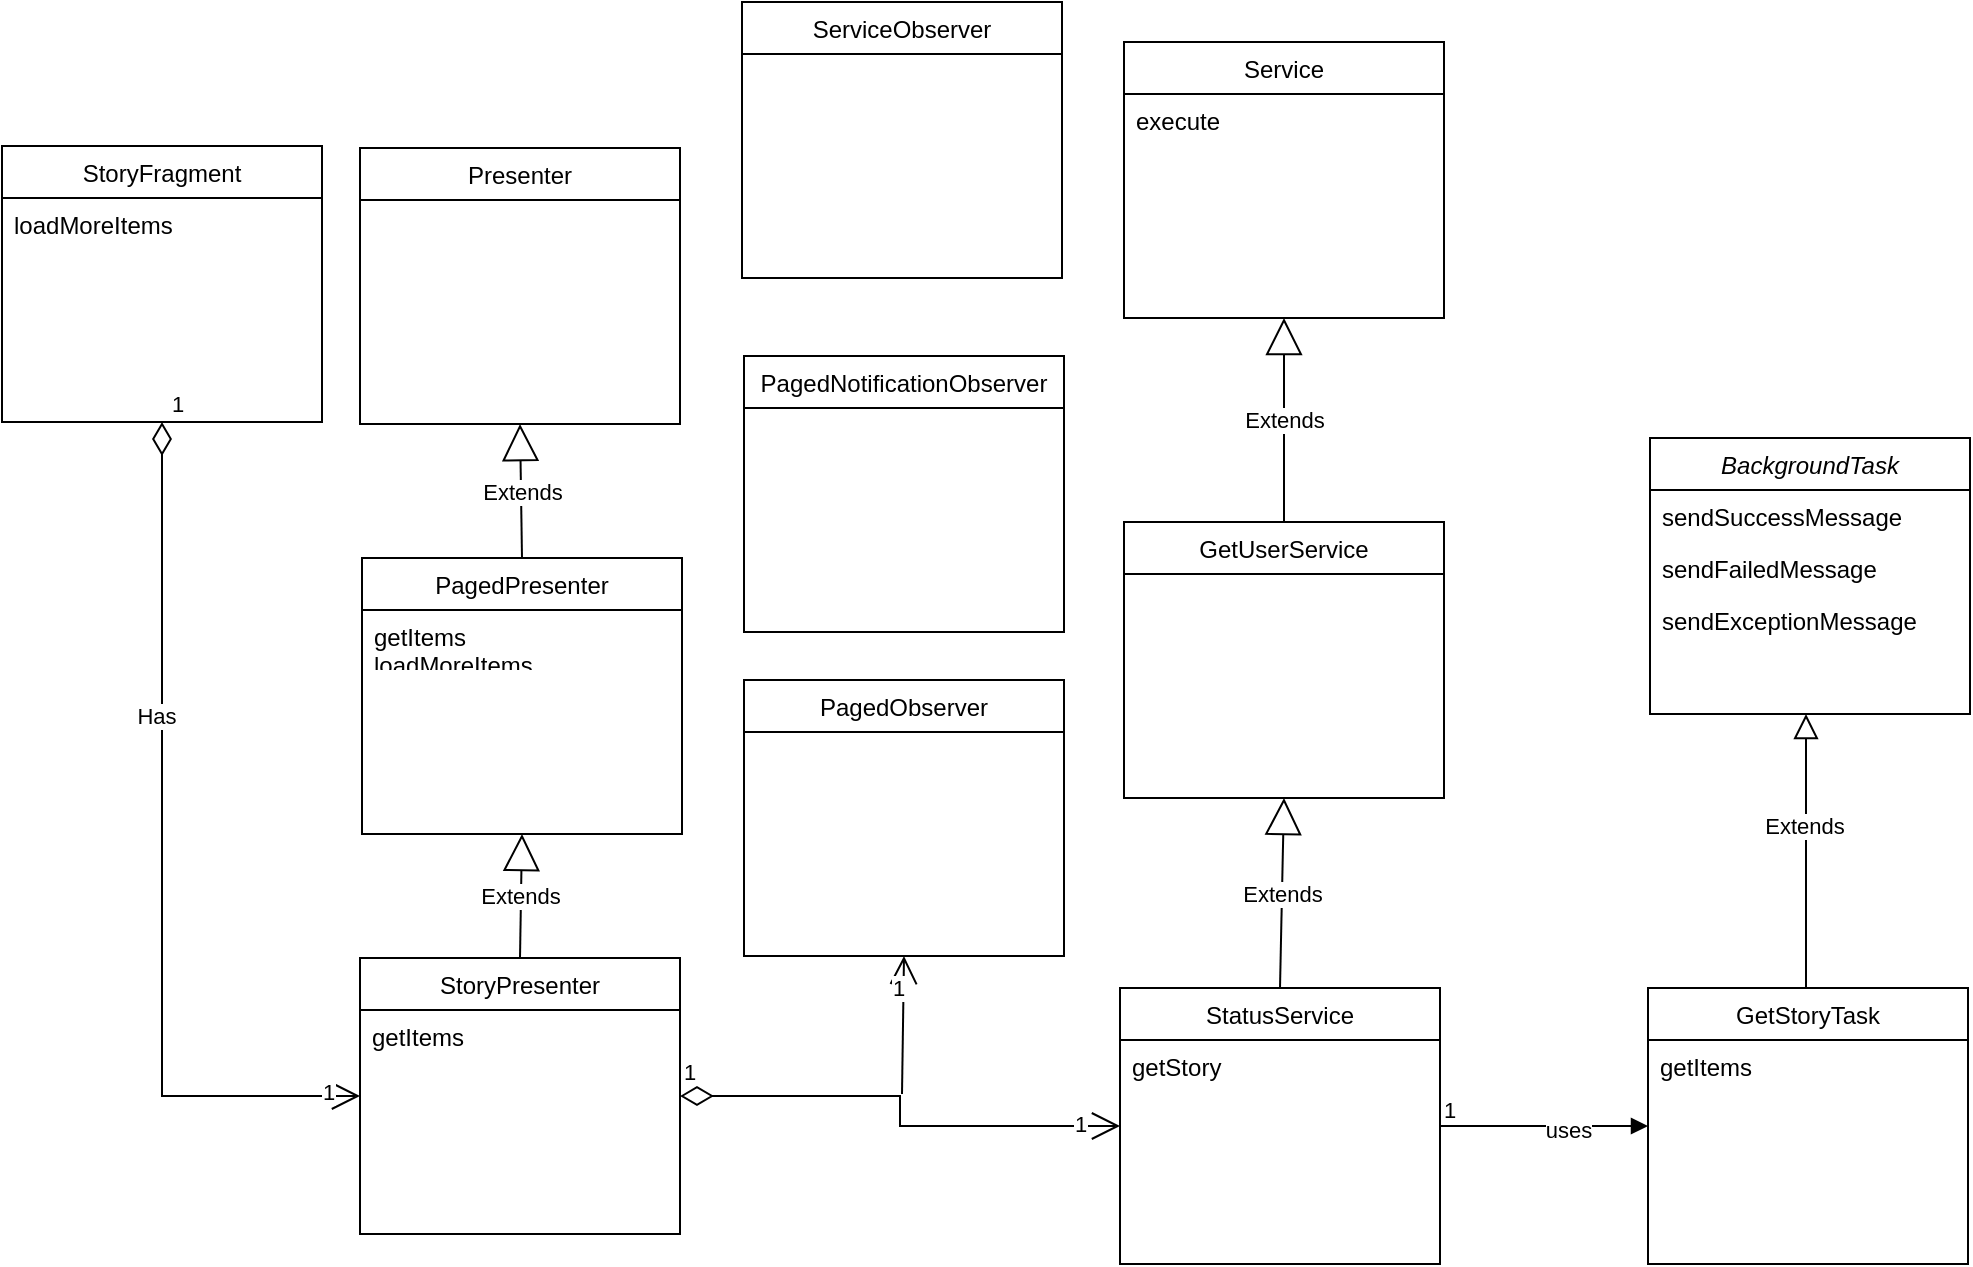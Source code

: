 <mxfile version="16.6.1" type="github" pages="2">
  <diagram id="C5RBs43oDa-KdzZeNtuy" name="Page-1">
    <mxGraphModel dx="1504" dy="644" grid="1" gridSize="1" guides="1" tooltips="1" connect="1" arrows="1" fold="1" page="1" pageScale="1" pageWidth="1169" pageHeight="827" math="0" shadow="0">
      <root>
        <mxCell id="WIyWlLk6GJQsqaUBKTNV-0" />
        <mxCell id="WIyWlLk6GJQsqaUBKTNV-1" parent="WIyWlLk6GJQsqaUBKTNV-0" />
        <mxCell id="zkfFHV4jXpPFQw0GAbJ--0" value="BackgroundTask" style="swimlane;fontStyle=2;align=center;verticalAlign=top;childLayout=stackLayout;horizontal=1;startSize=26;horizontalStack=0;resizeParent=1;resizeLast=0;collapsible=1;marginBottom=0;rounded=0;shadow=0;strokeWidth=1;" parent="WIyWlLk6GJQsqaUBKTNV-1" vertex="1">
          <mxGeometry x="841" y="291" width="160" height="138" as="geometry">
            <mxRectangle x="230" y="140" width="160" height="26" as="alternateBounds" />
          </mxGeometry>
        </mxCell>
        <mxCell id="zkfFHV4jXpPFQw0GAbJ--1" value="sendSuccessMessage" style="text;align=left;verticalAlign=top;spacingLeft=4;spacingRight=4;overflow=hidden;rotatable=0;points=[[0,0.5],[1,0.5]];portConstraint=eastwest;" parent="zkfFHV4jXpPFQw0GAbJ--0" vertex="1">
          <mxGeometry y="26" width="160" height="26" as="geometry" />
        </mxCell>
        <mxCell id="zkfFHV4jXpPFQw0GAbJ--2" value="sendFailedMessage" style="text;align=left;verticalAlign=top;spacingLeft=4;spacingRight=4;overflow=hidden;rotatable=0;points=[[0,0.5],[1,0.5]];portConstraint=eastwest;rounded=0;shadow=0;html=0;" parent="zkfFHV4jXpPFQw0GAbJ--0" vertex="1">
          <mxGeometry y="52" width="160" height="26" as="geometry" />
        </mxCell>
        <mxCell id="zkfFHV4jXpPFQw0GAbJ--3" value="sendExceptionMessage" style="text;align=left;verticalAlign=top;spacingLeft=4;spacingRight=4;overflow=hidden;rotatable=0;points=[[0,0.5],[1,0.5]];portConstraint=eastwest;rounded=0;shadow=0;html=0;" parent="zkfFHV4jXpPFQw0GAbJ--0" vertex="1">
          <mxGeometry y="78" width="160" height="26" as="geometry" />
        </mxCell>
        <mxCell id="zkfFHV4jXpPFQw0GAbJ--6" value="GetStoryTask" style="swimlane;fontStyle=0;align=center;verticalAlign=top;childLayout=stackLayout;horizontal=1;startSize=26;horizontalStack=0;resizeParent=1;resizeLast=0;collapsible=1;marginBottom=0;rounded=0;shadow=0;strokeWidth=1;" parent="WIyWlLk6GJQsqaUBKTNV-1" vertex="1">
          <mxGeometry x="840" y="566" width="160" height="138" as="geometry">
            <mxRectangle x="130" y="380" width="160" height="26" as="alternateBounds" />
          </mxGeometry>
        </mxCell>
        <mxCell id="zkfFHV4jXpPFQw0GAbJ--11" value="getItems" style="text;align=left;verticalAlign=top;spacingLeft=4;spacingRight=4;overflow=hidden;rotatable=0;points=[[0,0.5],[1,0.5]];portConstraint=eastwest;" parent="zkfFHV4jXpPFQw0GAbJ--6" vertex="1">
          <mxGeometry y="26" width="160" height="26" as="geometry" />
        </mxCell>
        <mxCell id="zkfFHV4jXpPFQw0GAbJ--12" value="" style="endArrow=block;endSize=10;endFill=0;shadow=0;strokeWidth=1;rounded=0;edgeStyle=elbowEdgeStyle;elbow=vertical;" parent="WIyWlLk6GJQsqaUBKTNV-1" source="zkfFHV4jXpPFQw0GAbJ--6" target="zkfFHV4jXpPFQw0GAbJ--0" edge="1">
          <mxGeometry width="160" relative="1" as="geometry">
            <mxPoint x="565" y="281" as="sourcePoint" />
            <mxPoint x="565" y="281" as="targetPoint" />
            <Array as="points">
              <mxPoint x="919" y="498" />
            </Array>
          </mxGeometry>
        </mxCell>
        <mxCell id="tfRXhiDNZ9FjU8j-rUli-0" value="Extends" style="edgeLabel;html=1;align=center;verticalAlign=middle;resizable=0;points=[];" vertex="1" connectable="0" parent="zkfFHV4jXpPFQw0GAbJ--12">
          <mxGeometry x="0.187" y="1" relative="1" as="geometry">
            <mxPoint as="offset" />
          </mxGeometry>
        </mxCell>
        <mxCell id="kmsofIEx4EjmDfD09ovL-6" value="Service&#xa;" style="swimlane;fontStyle=0;align=center;verticalAlign=top;childLayout=stackLayout;horizontal=1;startSize=26;horizontalStack=0;resizeParent=1;resizeLast=0;collapsible=1;marginBottom=0;rounded=0;shadow=0;strokeWidth=1;" vertex="1" parent="WIyWlLk6GJQsqaUBKTNV-1">
          <mxGeometry x="578" y="93" width="160" height="138" as="geometry">
            <mxRectangle x="130" y="380" width="160" height="26" as="alternateBounds" />
          </mxGeometry>
        </mxCell>
        <mxCell id="kmsofIEx4EjmDfD09ovL-7" value="execute" style="text;align=left;verticalAlign=top;spacingLeft=4;spacingRight=4;overflow=hidden;rotatable=0;points=[[0,0.5],[1,0.5]];portConstraint=eastwest;" vertex="1" parent="kmsofIEx4EjmDfD09ovL-6">
          <mxGeometry y="26" width="160" height="26" as="geometry" />
        </mxCell>
        <mxCell id="kmsofIEx4EjmDfD09ovL-8" value="GetUserService" style="swimlane;fontStyle=0;align=center;verticalAlign=top;childLayout=stackLayout;horizontal=1;startSize=26;horizontalStack=0;resizeParent=1;resizeLast=0;collapsible=1;marginBottom=0;rounded=0;shadow=0;strokeWidth=1;" vertex="1" parent="WIyWlLk6GJQsqaUBKTNV-1">
          <mxGeometry x="578" y="333" width="160" height="138" as="geometry">
            <mxRectangle x="130" y="380" width="160" height="26" as="alternateBounds" />
          </mxGeometry>
        </mxCell>
        <mxCell id="kmsofIEx4EjmDfD09ovL-10" value="StatusService&#xa;" style="swimlane;fontStyle=0;align=center;verticalAlign=top;childLayout=stackLayout;horizontal=1;startSize=26;horizontalStack=0;resizeParent=1;resizeLast=0;collapsible=1;marginBottom=0;rounded=0;shadow=0;strokeWidth=1;" vertex="1" parent="WIyWlLk6GJQsqaUBKTNV-1">
          <mxGeometry x="576" y="566" width="160" height="138" as="geometry">
            <mxRectangle x="130" y="380" width="160" height="26" as="alternateBounds" />
          </mxGeometry>
        </mxCell>
        <mxCell id="kmsofIEx4EjmDfD09ovL-11" value="getStory" style="text;align=left;verticalAlign=top;spacingLeft=4;spacingRight=4;overflow=hidden;rotatable=0;points=[[0,0.5],[1,0.5]];portConstraint=eastwest;" vertex="1" parent="kmsofIEx4EjmDfD09ovL-10">
          <mxGeometry y="26" width="160" height="26" as="geometry" />
        </mxCell>
        <mxCell id="kmsofIEx4EjmDfD09ovL-12" value="StoryFragment" style="swimlane;fontStyle=0;align=center;verticalAlign=top;childLayout=stackLayout;horizontal=1;startSize=26;horizontalStack=0;resizeParent=1;resizeLast=0;collapsible=1;marginBottom=0;rounded=0;shadow=0;strokeWidth=1;" vertex="1" parent="WIyWlLk6GJQsqaUBKTNV-1">
          <mxGeometry x="17" y="145" width="160" height="138" as="geometry">
            <mxRectangle x="130" y="380" width="160" height="26" as="alternateBounds" />
          </mxGeometry>
        </mxCell>
        <mxCell id="kmsofIEx4EjmDfD09ovL-13" value="loadMoreItems" style="text;align=left;verticalAlign=top;spacingLeft=4;spacingRight=4;overflow=hidden;rotatable=0;points=[[0,0.5],[1,0.5]];portConstraint=eastwest;" vertex="1" parent="kmsofIEx4EjmDfD09ovL-12">
          <mxGeometry y="26" width="160" height="26" as="geometry" />
        </mxCell>
        <mxCell id="kmsofIEx4EjmDfD09ovL-14" value="StoryPresenter" style="swimlane;fontStyle=0;align=center;verticalAlign=top;childLayout=stackLayout;horizontal=1;startSize=26;horizontalStack=0;resizeParent=1;resizeLast=0;collapsible=1;marginBottom=0;rounded=0;shadow=0;strokeWidth=1;" vertex="1" parent="WIyWlLk6GJQsqaUBKTNV-1">
          <mxGeometry x="196" y="551" width="160" height="138" as="geometry">
            <mxRectangle x="130" y="380" width="160" height="26" as="alternateBounds" />
          </mxGeometry>
        </mxCell>
        <mxCell id="kmsofIEx4EjmDfD09ovL-15" value="getItems" style="text;align=left;verticalAlign=top;spacingLeft=4;spacingRight=4;overflow=hidden;rotatable=0;points=[[0,0.5],[1,0.5]];portConstraint=eastwest;" vertex="1" parent="kmsofIEx4EjmDfD09ovL-14">
          <mxGeometry y="26" width="160" height="26" as="geometry" />
        </mxCell>
        <mxCell id="kmsofIEx4EjmDfD09ovL-16" value="PagedPresenter" style="swimlane;fontStyle=0;align=center;verticalAlign=top;childLayout=stackLayout;horizontal=1;startSize=26;horizontalStack=0;resizeParent=1;resizeLast=0;collapsible=1;marginBottom=0;rounded=0;shadow=0;strokeWidth=1;" vertex="1" parent="WIyWlLk6GJQsqaUBKTNV-1">
          <mxGeometry x="197" y="351" width="160" height="138" as="geometry">
            <mxRectangle x="130" y="380" width="160" height="26" as="alternateBounds" />
          </mxGeometry>
        </mxCell>
        <mxCell id="kmsofIEx4EjmDfD09ovL-17" value="getItems&#xa;loadMoreItems" style="text;align=left;verticalAlign=top;spacingLeft=4;spacingRight=4;overflow=hidden;rotatable=0;points=[[0,0.5],[1,0.5]];portConstraint=eastwest;" vertex="1" parent="kmsofIEx4EjmDfD09ovL-16">
          <mxGeometry y="26" width="160" height="26" as="geometry" />
        </mxCell>
        <mxCell id="kmsofIEx4EjmDfD09ovL-18" value="Presenter" style="swimlane;fontStyle=0;align=center;verticalAlign=top;childLayout=stackLayout;horizontal=1;startSize=26;horizontalStack=0;resizeParent=1;resizeLast=0;collapsible=1;marginBottom=0;rounded=0;shadow=0;strokeWidth=1;" vertex="1" parent="WIyWlLk6GJQsqaUBKTNV-1">
          <mxGeometry x="196" y="146" width="160" height="138" as="geometry">
            <mxRectangle x="130" y="380" width="160" height="26" as="alternateBounds" />
          </mxGeometry>
        </mxCell>
        <mxCell id="kmsofIEx4EjmDfD09ovL-23" value="Extends" style="endArrow=block;endSize=16;endFill=0;html=1;rounded=0;exitX=0.5;exitY=0;exitDx=0;exitDy=0;entryX=0.5;entryY=1;entryDx=0;entryDy=0;" edge="1" parent="WIyWlLk6GJQsqaUBKTNV-1" source="kmsofIEx4EjmDfD09ovL-14" target="kmsofIEx4EjmDfD09ovL-16">
          <mxGeometry width="160" relative="1" as="geometry">
            <mxPoint x="309" y="528" as="sourcePoint" />
            <mxPoint x="469" y="528" as="targetPoint" />
          </mxGeometry>
        </mxCell>
        <mxCell id="kmsofIEx4EjmDfD09ovL-24" value="Extends" style="endArrow=block;endSize=16;endFill=0;html=1;rounded=0;exitX=0.5;exitY=0;exitDx=0;exitDy=0;entryX=0.5;entryY=1;entryDx=0;entryDy=0;" edge="1" parent="WIyWlLk6GJQsqaUBKTNV-1" source="kmsofIEx4EjmDfD09ovL-16" target="kmsofIEx4EjmDfD09ovL-18">
          <mxGeometry width="160" relative="1" as="geometry">
            <mxPoint x="237" y="322" as="sourcePoint" />
            <mxPoint x="397" y="322" as="targetPoint" />
          </mxGeometry>
        </mxCell>
        <mxCell id="kmsofIEx4EjmDfD09ovL-26" value="1" style="endArrow=open;html=1;endSize=12;startArrow=diamondThin;startSize=14;startFill=0;edgeStyle=orthogonalEdgeStyle;align=left;verticalAlign=bottom;rounded=0;exitX=0.5;exitY=1;exitDx=0;exitDy=0;entryX=0;entryY=0.5;entryDx=0;entryDy=0;" edge="1" parent="WIyWlLk6GJQsqaUBKTNV-1" source="kmsofIEx4EjmDfD09ovL-12" target="kmsofIEx4EjmDfD09ovL-14">
          <mxGeometry x="-1" y="3" relative="1" as="geometry">
            <mxPoint x="47" y="475" as="sourcePoint" />
            <mxPoint x="207" y="475" as="targetPoint" />
          </mxGeometry>
        </mxCell>
        <mxCell id="kmsofIEx4EjmDfD09ovL-31" value="Has" style="edgeLabel;html=1;align=center;verticalAlign=middle;resizable=0;points=[];" vertex="1" connectable="0" parent="kmsofIEx4EjmDfD09ovL-26">
          <mxGeometry x="-0.325" y="-3" relative="1" as="geometry">
            <mxPoint as="offset" />
          </mxGeometry>
        </mxCell>
        <mxCell id="kmsofIEx4EjmDfD09ovL-32" value="1" style="edgeLabel;html=1;align=center;verticalAlign=middle;resizable=0;points=[];" vertex="1" connectable="0" parent="kmsofIEx4EjmDfD09ovL-26">
          <mxGeometry x="0.927" y="2" relative="1" as="geometry">
            <mxPoint as="offset" />
          </mxGeometry>
        </mxCell>
        <mxCell id="kmsofIEx4EjmDfD09ovL-27" value="1" style="endArrow=open;html=1;endSize=12;startArrow=diamondThin;startSize=14;startFill=0;edgeStyle=orthogonalEdgeStyle;align=left;verticalAlign=bottom;rounded=0;entryX=0;entryY=0.5;entryDx=0;entryDy=0;exitX=1;exitY=0.5;exitDx=0;exitDy=0;" edge="1" parent="WIyWlLk6GJQsqaUBKTNV-1" source="kmsofIEx4EjmDfD09ovL-14" target="kmsofIEx4EjmDfD09ovL-10">
          <mxGeometry x="-1" y="3" relative="1" as="geometry">
            <mxPoint x="431" y="686" as="sourcePoint" />
            <mxPoint x="515" y="624" as="targetPoint" />
          </mxGeometry>
        </mxCell>
        <mxCell id="kmsofIEx4EjmDfD09ovL-33" value="1" style="edgeLabel;html=1;align=center;verticalAlign=middle;resizable=0;points=[];" vertex="1" connectable="0" parent="kmsofIEx4EjmDfD09ovL-27">
          <mxGeometry x="0.824" y="1" relative="1" as="geometry">
            <mxPoint as="offset" />
          </mxGeometry>
        </mxCell>
        <mxCell id="kmsofIEx4EjmDfD09ovL-28" value="Extends" style="endArrow=block;endSize=16;endFill=0;html=1;rounded=0;exitX=0.5;exitY=0;exitDx=0;exitDy=0;entryX=0.5;entryY=1;entryDx=0;entryDy=0;" edge="1" parent="WIyWlLk6GJQsqaUBKTNV-1" source="kmsofIEx4EjmDfD09ovL-10" target="kmsofIEx4EjmDfD09ovL-8">
          <mxGeometry width="160" relative="1" as="geometry">
            <mxPoint x="859" y="657" as="sourcePoint" />
            <mxPoint x="1019" y="657" as="targetPoint" />
          </mxGeometry>
        </mxCell>
        <mxCell id="kmsofIEx4EjmDfD09ovL-29" value="Extends" style="endArrow=block;endSize=16;endFill=0;html=1;rounded=0;exitX=0.5;exitY=0;exitDx=0;exitDy=0;entryX=0.5;entryY=1;entryDx=0;entryDy=0;" edge="1" parent="WIyWlLk6GJQsqaUBKTNV-1" source="kmsofIEx4EjmDfD09ovL-8" target="kmsofIEx4EjmDfD09ovL-6">
          <mxGeometry width="160" relative="1" as="geometry">
            <mxPoint x="660" y="266" as="sourcePoint" />
            <mxPoint x="731" y="243" as="targetPoint" />
          </mxGeometry>
        </mxCell>
        <mxCell id="kmsofIEx4EjmDfD09ovL-34" value="" style="endArrow=block;endFill=1;html=1;edgeStyle=orthogonalEdgeStyle;align=left;verticalAlign=top;rounded=0;exitX=1;exitY=0.5;exitDx=0;exitDy=0;entryX=0;entryY=0.5;entryDx=0;entryDy=0;" edge="1" parent="WIyWlLk6GJQsqaUBKTNV-1" source="kmsofIEx4EjmDfD09ovL-10" target="zkfFHV4jXpPFQw0GAbJ--6">
          <mxGeometry x="-1" relative="1" as="geometry">
            <mxPoint x="752" y="740" as="sourcePoint" />
            <mxPoint x="912" y="740" as="targetPoint" />
          </mxGeometry>
        </mxCell>
        <mxCell id="kmsofIEx4EjmDfD09ovL-35" value="1" style="edgeLabel;resizable=0;html=1;align=left;verticalAlign=bottom;" connectable="0" vertex="1" parent="kmsofIEx4EjmDfD09ovL-34">
          <mxGeometry x="-1" relative="1" as="geometry" />
        </mxCell>
        <mxCell id="kmsofIEx4EjmDfD09ovL-36" value="uses" style="edgeLabel;html=1;align=center;verticalAlign=middle;resizable=0;points=[];" vertex="1" connectable="0" parent="kmsofIEx4EjmDfD09ovL-34">
          <mxGeometry x="0.231" y="-2" relative="1" as="geometry">
            <mxPoint as="offset" />
          </mxGeometry>
        </mxCell>
        <mxCell id="tfRXhiDNZ9FjU8j-rUli-1" value="ServiceObserver" style="swimlane;fontStyle=0;align=center;verticalAlign=top;childLayout=stackLayout;horizontal=1;startSize=26;horizontalStack=0;resizeParent=1;resizeLast=0;collapsible=1;marginBottom=0;rounded=0;shadow=0;strokeWidth=1;" vertex="1" parent="WIyWlLk6GJQsqaUBKTNV-1">
          <mxGeometry x="387" y="73" width="160" height="138" as="geometry">
            <mxRectangle x="130" y="380" width="160" height="26" as="alternateBounds" />
          </mxGeometry>
        </mxCell>
        <mxCell id="tfRXhiDNZ9FjU8j-rUli-2" value="PagedNotificationObserver" style="swimlane;fontStyle=0;align=center;verticalAlign=top;childLayout=stackLayout;horizontal=1;startSize=26;horizontalStack=0;resizeParent=1;resizeLast=0;collapsible=1;marginBottom=0;rounded=0;shadow=0;strokeWidth=1;" vertex="1" parent="WIyWlLk6GJQsqaUBKTNV-1">
          <mxGeometry x="388" y="250" width="160" height="138" as="geometry">
            <mxRectangle x="130" y="380" width="160" height="26" as="alternateBounds" />
          </mxGeometry>
        </mxCell>
        <mxCell id="tfRXhiDNZ9FjU8j-rUli-3" value="PagedObserver" style="swimlane;fontStyle=0;align=center;verticalAlign=top;childLayout=stackLayout;horizontal=1;startSize=26;horizontalStack=0;resizeParent=1;resizeLast=0;collapsible=1;marginBottom=0;rounded=0;shadow=0;strokeWidth=1;" vertex="1" parent="WIyWlLk6GJQsqaUBKTNV-1">
          <mxGeometry x="388" y="412" width="160" height="138" as="geometry">
            <mxRectangle x="130" y="380" width="160" height="26" as="alternateBounds" />
          </mxGeometry>
        </mxCell>
        <mxCell id="tfRXhiDNZ9FjU8j-rUli-4" value="" style="endArrow=open;endFill=1;endSize=12;html=1;rounded=0;entryX=0.5;entryY=1;entryDx=0;entryDy=0;" edge="1" parent="WIyWlLk6GJQsqaUBKTNV-1" target="tfRXhiDNZ9FjU8j-rUli-3">
          <mxGeometry width="160" relative="1" as="geometry">
            <mxPoint x="467" y="619" as="sourcePoint" />
            <mxPoint x="556" y="389" as="targetPoint" />
          </mxGeometry>
        </mxCell>
        <mxCell id="tfRXhiDNZ9FjU8j-rUli-5" value="1" style="edgeLabel;html=1;align=center;verticalAlign=middle;resizable=0;points=[];" vertex="1" connectable="0" parent="tfRXhiDNZ9FjU8j-rUli-4">
          <mxGeometry x="0.538" y="3" relative="1" as="geometry">
            <mxPoint as="offset" />
          </mxGeometry>
        </mxCell>
      </root>
    </mxGraphModel>
  </diagram>
  <diagram id="iQ3ubwIp749yjxBsDsRo" name="Page-2">
    <mxGraphModel dx="2673" dy="644" grid="1" gridSize="1" guides="1" tooltips="1" connect="1" arrows="1" fold="1" page="1" pageScale="1" pageWidth="1169" pageHeight="827" math="0" shadow="0">
      <root>
        <mxCell id="GoVaNWnmXzu0WusdhL1p-0" />
        <mxCell id="GoVaNWnmXzu0WusdhL1p-1" parent="GoVaNWnmXzu0WusdhL1p-0" />
        <mxCell id="GoVaNWnmXzu0WusdhL1p-3" value="" style="endArrow=none;dashed=1;html=1;rounded=0;entryX=0.5;entryY=1;entryDx=0;entryDy=0;startArrow=none;" edge="1" parent="GoVaNWnmXzu0WusdhL1p-1" source="GoVaNWnmXzu0WusdhL1p-35">
          <mxGeometry width="50" height="50" relative="1" as="geometry">
            <mxPoint x="97" y="541" as="sourcePoint" />
            <mxPoint x="98" y="116" as="targetPoint" />
          </mxGeometry>
        </mxCell>
        <mxCell id="GoVaNWnmXzu0WusdhL1p-4" value="loginFragment" style="rounded=1;whiteSpace=wrap;html=1;" vertex="1" parent="GoVaNWnmXzu0WusdhL1p-1">
          <mxGeometry x="52" y="71" width="91" height="50" as="geometry" />
        </mxCell>
        <mxCell id="GoVaNWnmXzu0WusdhL1p-6" value="loginPresenter" style="rounded=1;whiteSpace=wrap;html=1;" vertex="1" parent="GoVaNWnmXzu0WusdhL1p-1">
          <mxGeometry x="189" y="72" width="91" height="50" as="geometry" />
        </mxCell>
        <mxCell id="GoVaNWnmXzu0WusdhL1p-7" value="userService" style="rounded=1;whiteSpace=wrap;html=1;" vertex="1" parent="GoVaNWnmXzu0WusdhL1p-1">
          <mxGeometry x="338" y="73" width="91" height="50" as="geometry" />
        </mxCell>
        <mxCell id="GoVaNWnmXzu0WusdhL1p-9" value="executorService" style="rounded=1;whiteSpace=wrap;html=1;" vertex="1" parent="GoVaNWnmXzu0WusdhL1p-1">
          <mxGeometry x="483" y="74" width="91" height="50" as="geometry" />
        </mxCell>
        <mxCell id="GoVaNWnmXzu0WusdhL1p-11" value="" style="endArrow=none;dashed=1;html=1;rounded=0;entryX=0.5;entryY=1;entryDx=0;entryDy=0;startArrow=none;" edge="1" parent="GoVaNWnmXzu0WusdhL1p-1" source="GoVaNWnmXzu0WusdhL1p-14">
          <mxGeometry width="50" height="50" relative="1" as="geometry">
            <mxPoint x="235" y="546" as="sourcePoint" />
            <mxPoint x="236" y="121" as="targetPoint" />
          </mxGeometry>
        </mxCell>
        <mxCell id="GoVaNWnmXzu0WusdhL1p-12" value="" style="endArrow=none;dashed=1;html=1;rounded=0;entryX=0.5;entryY=1;entryDx=0;entryDy=0;startArrow=none;" edge="1" parent="GoVaNWnmXzu0WusdhL1p-1" source="GoVaNWnmXzu0WusdhL1p-17">
          <mxGeometry width="50" height="50" relative="1" as="geometry">
            <mxPoint x="384" y="547" as="sourcePoint" />
            <mxPoint x="385" y="122" as="targetPoint" />
          </mxGeometry>
        </mxCell>
        <mxCell id="GoVaNWnmXzu0WusdhL1p-13" value="" style="endArrow=none;dashed=1;html=1;rounded=0;entryX=0.5;entryY=1;entryDx=0;entryDy=0;startArrow=none;" edge="1" parent="GoVaNWnmXzu0WusdhL1p-1" source="GoVaNWnmXzu0WusdhL1p-21">
          <mxGeometry width="50" height="50" relative="1" as="geometry">
            <mxPoint x="528" y="548" as="sourcePoint" />
            <mxPoint x="529" y="123" as="targetPoint" />
          </mxGeometry>
        </mxCell>
        <mxCell id="GoVaNWnmXzu0WusdhL1p-19" style="edgeStyle=orthogonalEdgeStyle;rounded=0;orthogonalLoop=1;jettySize=auto;html=1;exitX=1;exitY=0.25;exitDx=0;exitDy=0;entryX=0.061;entryY=0.153;entryDx=0;entryDy=0;entryPerimeter=0;" edge="1" parent="GoVaNWnmXzu0WusdhL1p-1" source="GoVaNWnmXzu0WusdhL1p-14" target="GoVaNWnmXzu0WusdhL1p-17">
          <mxGeometry relative="1" as="geometry" />
        </mxCell>
        <mxCell id="GoVaNWnmXzu0WusdhL1p-20" value="login" style="edgeLabel;html=1;align=center;verticalAlign=middle;resizable=0;points=[];" vertex="1" connectable="0" parent="GoVaNWnmXzu0WusdhL1p-19">
          <mxGeometry x="0.176" relative="1" as="geometry">
            <mxPoint x="-15" as="offset" />
          </mxGeometry>
        </mxCell>
        <mxCell id="GoVaNWnmXzu0WusdhL1p-23" style="edgeStyle=orthogonalEdgeStyle;rounded=0;orthogonalLoop=1;jettySize=auto;html=1;exitX=1;exitY=0.25;exitDx=0;exitDy=0;entryX=-0.1;entryY=0.119;entryDx=0;entryDy=0;entryPerimeter=0;" edge="1" parent="GoVaNWnmXzu0WusdhL1p-1" source="GoVaNWnmXzu0WusdhL1p-17" target="GoVaNWnmXzu0WusdhL1p-21">
          <mxGeometry relative="1" as="geometry" />
        </mxCell>
        <mxCell id="GoVaNWnmXzu0WusdhL1p-24" value="execute" style="edgeLabel;html=1;align=center;verticalAlign=middle;resizable=0;points=[];" vertex="1" connectable="0" parent="GoVaNWnmXzu0WusdhL1p-23">
          <mxGeometry x="0.234" relative="1" as="geometry">
            <mxPoint x="-16" as="offset" />
          </mxGeometry>
        </mxCell>
        <mxCell id="GoVaNWnmXzu0WusdhL1p-17" value="" style="rounded=1;whiteSpace=wrap;html=1;" vertex="1" parent="GoVaNWnmXzu0WusdhL1p-1">
          <mxGeometry x="374.75" y="182" width="17.5" height="36" as="geometry" />
        </mxCell>
        <mxCell id="GoVaNWnmXzu0WusdhL1p-18" value="" style="endArrow=none;dashed=1;html=1;rounded=0;entryX=0.5;entryY=1;entryDx=0;entryDy=0;" edge="1" parent="GoVaNWnmXzu0WusdhL1p-1" target="GoVaNWnmXzu0WusdhL1p-17">
          <mxGeometry width="50" height="50" relative="1" as="geometry">
            <mxPoint x="384" y="547" as="sourcePoint" />
            <mxPoint x="385" y="122" as="targetPoint" />
          </mxGeometry>
        </mxCell>
        <mxCell id="GoVaNWnmXzu0WusdhL1p-28" style="edgeStyle=orthogonalEdgeStyle;rounded=0;orthogonalLoop=1;jettySize=auto;html=1;exitX=1;exitY=0.25;exitDx=0;exitDy=0;entryX=0.022;entryY=0.165;entryDx=0;entryDy=0;entryPerimeter=0;" edge="1" parent="GoVaNWnmXzu0WusdhL1p-1" source="GoVaNWnmXzu0WusdhL1p-21" target="GoVaNWnmXzu0WusdhL1p-27">
          <mxGeometry relative="1" as="geometry" />
        </mxCell>
        <mxCell id="GoVaNWnmXzu0WusdhL1p-29" value="run" style="edgeLabel;html=1;align=center;verticalAlign=middle;resizable=0;points=[];" vertex="1" connectable="0" parent="GoVaNWnmXzu0WusdhL1p-28">
          <mxGeometry x="-0.279" relative="1" as="geometry">
            <mxPoint x="18" as="offset" />
          </mxGeometry>
        </mxCell>
        <mxCell id="GoVaNWnmXzu0WusdhL1p-21" value="" style="rounded=1;whiteSpace=wrap;html=1;" vertex="1" parent="GoVaNWnmXzu0WusdhL1p-1">
          <mxGeometry x="519.5" y="187" width="18" height="48" as="geometry" />
        </mxCell>
        <mxCell id="GoVaNWnmXzu0WusdhL1p-22" value="" style="endArrow=none;dashed=1;html=1;rounded=0;entryX=0.5;entryY=1;entryDx=0;entryDy=0;" edge="1" parent="GoVaNWnmXzu0WusdhL1p-1" target="GoVaNWnmXzu0WusdhL1p-21">
          <mxGeometry width="50" height="50" relative="1" as="geometry">
            <mxPoint x="528" y="548" as="sourcePoint" />
            <mxPoint x="529" y="123" as="targetPoint" />
          </mxGeometry>
        </mxCell>
        <mxCell id="GoVaNWnmXzu0WusdhL1p-25" value="aLoginTask" style="rounded=1;whiteSpace=wrap;html=1;" vertex="1" parent="GoVaNWnmXzu0WusdhL1p-1">
          <mxGeometry x="612" y="74" width="91" height="50" as="geometry" />
        </mxCell>
        <mxCell id="GoVaNWnmXzu0WusdhL1p-26" value="" style="endArrow=none;dashed=1;html=1;rounded=0;entryX=0.5;entryY=1;entryDx=0;entryDy=0;startArrow=none;" edge="1" parent="GoVaNWnmXzu0WusdhL1p-1" source="GoVaNWnmXzu0WusdhL1p-27">
          <mxGeometry width="50" height="50" relative="1" as="geometry">
            <mxPoint x="657" y="545" as="sourcePoint" />
            <mxPoint x="658" y="120" as="targetPoint" />
          </mxGeometry>
        </mxCell>
        <mxCell id="GoVaNWnmXzu0WusdhL1p-30" value="userHandler" style="rounded=1;whiteSpace=wrap;html=1;" vertex="1" parent="GoVaNWnmXzu0WusdhL1p-1">
          <mxGeometry x="735" y="74" width="91" height="50" as="geometry" />
        </mxCell>
        <mxCell id="GoVaNWnmXzu0WusdhL1p-39" style="edgeStyle=orthogonalEdgeStyle;rounded=0;orthogonalLoop=1;jettySize=auto;html=1;exitX=1;exitY=0.5;exitDx=0;exitDy=0;entryX=0;entryY=0.25;entryDx=0;entryDy=0;" edge="1" parent="GoVaNWnmXzu0WusdhL1p-1" source="GoVaNWnmXzu0WusdhL1p-27" target="GoVaNWnmXzu0WusdhL1p-33">
          <mxGeometry relative="1" as="geometry" />
        </mxCell>
        <mxCell id="GoVaNWnmXzu0WusdhL1p-40" value="handleSuccess" style="edgeLabel;html=1;align=center;verticalAlign=middle;resizable=0;points=[];" vertex="1" connectable="0" parent="GoVaNWnmXzu0WusdhL1p-39">
          <mxGeometry x="-0.316" y="1" relative="1" as="geometry">
            <mxPoint as="offset" />
          </mxGeometry>
        </mxCell>
        <mxCell id="GoVaNWnmXzu0WusdhL1p-27" value="" style="rounded=1;whiteSpace=wrap;html=1;" vertex="1" parent="GoVaNWnmXzu0WusdhL1p-1">
          <mxGeometry x="648.5" y="194" width="18" height="79" as="geometry" />
        </mxCell>
        <mxCell id="GoVaNWnmXzu0WusdhL1p-31" value="" style="endArrow=none;dashed=1;html=1;rounded=0;entryX=0.5;entryY=1;entryDx=0;entryDy=0;" edge="1" parent="GoVaNWnmXzu0WusdhL1p-1" target="GoVaNWnmXzu0WusdhL1p-27">
          <mxGeometry width="50" height="50" relative="1" as="geometry">
            <mxPoint x="657" y="545" as="sourcePoint" />
            <mxPoint x="658" y="120" as="targetPoint" />
          </mxGeometry>
        </mxCell>
        <mxCell id="GoVaNWnmXzu0WusdhL1p-32" value="" style="endArrow=none;dashed=1;html=1;rounded=0;entryX=0.5;entryY=1;entryDx=0;entryDy=0;startArrow=none;" edge="1" parent="GoVaNWnmXzu0WusdhL1p-1" source="GoVaNWnmXzu0WusdhL1p-33">
          <mxGeometry width="50" height="50" relative="1" as="geometry">
            <mxPoint x="783" y="546" as="sourcePoint" />
            <mxPoint x="783" y="120" as="targetPoint" />
          </mxGeometry>
        </mxCell>
        <mxCell id="GoVaNWnmXzu0WusdhL1p-41" style="edgeStyle=orthogonalEdgeStyle;rounded=0;orthogonalLoop=1;jettySize=auto;html=1;exitX=0;exitY=0.75;exitDx=0;exitDy=0;entryX=1;entryY=0.25;entryDx=0;entryDy=0;" edge="1" parent="GoVaNWnmXzu0WusdhL1p-1" source="GoVaNWnmXzu0WusdhL1p-33" target="GoVaNWnmXzu0WusdhL1p-37">
          <mxGeometry relative="1" as="geometry" />
        </mxCell>
        <mxCell id="GoVaNWnmXzu0WusdhL1p-42" value="handleSuccess(user)" style="edgeLabel;html=1;align=center;verticalAlign=middle;resizable=0;points=[];" vertex="1" connectable="0" parent="GoVaNWnmXzu0WusdhL1p-41">
          <mxGeometry x="-0.808" y="4" relative="1" as="geometry">
            <mxPoint x="-143" y="-3" as="offset" />
          </mxGeometry>
        </mxCell>
        <mxCell id="GoVaNWnmXzu0WusdhL1p-33" value="" style="rounded=1;whiteSpace=wrap;html=1;" vertex="1" parent="GoVaNWnmXzu0WusdhL1p-1">
          <mxGeometry x="774" y="221" width="18" height="79" as="geometry" />
        </mxCell>
        <mxCell id="GoVaNWnmXzu0WusdhL1p-34" value="" style="endArrow=none;dashed=1;html=1;rounded=0;entryX=0.5;entryY=1;entryDx=0;entryDy=0;" edge="1" parent="GoVaNWnmXzu0WusdhL1p-1" target="GoVaNWnmXzu0WusdhL1p-33">
          <mxGeometry width="50" height="50" relative="1" as="geometry">
            <mxPoint x="783" y="546" as="sourcePoint" />
            <mxPoint x="783" y="120" as="targetPoint" />
          </mxGeometry>
        </mxCell>
        <mxCell id="GoVaNWnmXzu0WusdhL1p-45" value="" style="edgeStyle=orthogonalEdgeStyle;rounded=0;orthogonalLoop=1;jettySize=auto;html=1;" edge="1" parent="GoVaNWnmXzu0WusdhL1p-1" source="GoVaNWnmXzu0WusdhL1p-35" target="GoVaNWnmXzu0WusdhL1p-4">
          <mxGeometry relative="1" as="geometry" />
        </mxCell>
        <mxCell id="GoVaNWnmXzu0WusdhL1p-35" value="" style="rounded=1;whiteSpace=wrap;html=1;" vertex="1" parent="GoVaNWnmXzu0WusdhL1p-1">
          <mxGeometry x="87" y="137" width="14" height="363" as="geometry" />
        </mxCell>
        <mxCell id="GoVaNWnmXzu0WusdhL1p-36" value="" style="endArrow=none;dashed=1;html=1;rounded=0;entryX=0.5;entryY=1;entryDx=0;entryDy=0;" edge="1" parent="GoVaNWnmXzu0WusdhL1p-1" target="GoVaNWnmXzu0WusdhL1p-35">
          <mxGeometry width="50" height="50" relative="1" as="geometry">
            <mxPoint x="93" y="538" as="sourcePoint" />
            <mxPoint x="98" y="116" as="targetPoint" />
          </mxGeometry>
        </mxCell>
        <mxCell id="GoVaNWnmXzu0WusdhL1p-54" style="edgeStyle=orthogonalEdgeStyle;rounded=0;orthogonalLoop=1;jettySize=auto;html=1;exitX=0;exitY=0.5;exitDx=0;exitDy=0;entryX=0.961;entryY=0.147;entryDx=0;entryDy=0;entryPerimeter=0;" edge="1" parent="GoVaNWnmXzu0WusdhL1p-1" source="GoVaNWnmXzu0WusdhL1p-37" target="GoVaNWnmXzu0WusdhL1p-53">
          <mxGeometry relative="1" as="geometry" />
        </mxCell>
        <mxCell id="GoVaNWnmXzu0WusdhL1p-55" value="login(user)" style="edgeLabel;html=1;align=center;verticalAlign=middle;resizable=0;points=[];" vertex="1" connectable="0" parent="GoVaNWnmXzu0WusdhL1p-54">
          <mxGeometry x="-0.125" relative="1" as="geometry">
            <mxPoint x="-1" as="offset" />
          </mxGeometry>
        </mxCell>
        <mxCell id="GoVaNWnmXzu0WusdhL1p-37" value="" style="rounded=1;whiteSpace=wrap;html=1;" vertex="1" parent="GoVaNWnmXzu0WusdhL1p-1">
          <mxGeometry x="224" y="259" width="21" height="84" as="geometry" />
        </mxCell>
        <mxCell id="GoVaNWnmXzu0WusdhL1p-38" value="" style="endArrow=none;dashed=1;html=1;rounded=0;entryX=0.5;entryY=1;entryDx=0;entryDy=0;" edge="1" parent="GoVaNWnmXzu0WusdhL1p-1" target="GoVaNWnmXzu0WusdhL1p-37">
          <mxGeometry width="50" height="50" relative="1" as="geometry">
            <mxPoint x="235.0" y="546" as="sourcePoint" />
            <mxPoint x="236" y="121" as="targetPoint" />
          </mxGeometry>
        </mxCell>
        <mxCell id="GoVaNWnmXzu0WusdhL1p-47" style="edgeStyle=orthogonalEdgeStyle;rounded=0;orthogonalLoop=1;jettySize=auto;html=1;exitX=1;exitY=0.5;exitDx=0;exitDy=0;entryX=0;entryY=0.25;entryDx=0;entryDy=0;" edge="1" parent="GoVaNWnmXzu0WusdhL1p-1" source="GoVaNWnmXzu0WusdhL1p-10" target="GoVaNWnmXzu0WusdhL1p-14">
          <mxGeometry relative="1" as="geometry" />
        </mxCell>
        <mxCell id="GoVaNWnmXzu0WusdhL1p-48" value="login" style="edgeLabel;html=1;align=center;verticalAlign=middle;resizable=0;points=[];" vertex="1" connectable="0" parent="GoVaNWnmXzu0WusdhL1p-47">
          <mxGeometry x="-0.19" y="1" relative="1" as="geometry">
            <mxPoint as="offset" />
          </mxGeometry>
        </mxCell>
        <mxCell id="GoVaNWnmXzu0WusdhL1p-10" value="" style="rounded=1;whiteSpace=wrap;html=1;" vertex="1" parent="GoVaNWnmXzu0WusdhL1p-1">
          <mxGeometry x="100" y="168" width="15" height="51" as="geometry" />
        </mxCell>
        <mxCell id="GoVaNWnmXzu0WusdhL1p-14" value="" style="rounded=1;whiteSpace=wrap;html=1;" vertex="1" parent="GoVaNWnmXzu0WusdhL1p-1">
          <mxGeometry x="225" y="174.5" width="16" height="53" as="geometry" />
        </mxCell>
        <mxCell id="GoVaNWnmXzu0WusdhL1p-46" value="" style="endArrow=none;dashed=1;html=1;rounded=0;entryX=0.5;entryY=1;entryDx=0;entryDy=0;startArrow=none;" edge="1" parent="GoVaNWnmXzu0WusdhL1p-1" source="GoVaNWnmXzu0WusdhL1p-37" target="GoVaNWnmXzu0WusdhL1p-14">
          <mxGeometry width="50" height="50" relative="1" as="geometry">
            <mxPoint x="234.864" y="252" as="sourcePoint" />
            <mxPoint x="236" y="121" as="targetPoint" />
          </mxGeometry>
        </mxCell>
        <mxCell id="GoVaNWnmXzu0WusdhL1p-51" value="" style="endArrow=classic;html=1;rounded=0;exitX=0.952;exitY=0.033;exitDx=0;exitDy=0;exitPerimeter=0;entryX=1;entryY=0.25;entryDx=0;entryDy=0;" edge="1" parent="GoVaNWnmXzu0WusdhL1p-1" source="GoVaNWnmXzu0WusdhL1p-35" target="GoVaNWnmXzu0WusdhL1p-10">
          <mxGeometry width="50" height="50" relative="1" as="geometry">
            <mxPoint x="123" y="160" as="sourcePoint" />
            <mxPoint x="157" y="183" as="targetPoint" />
            <Array as="points">
              <mxPoint x="161" y="148" />
              <mxPoint x="161" y="181" />
            </Array>
          </mxGeometry>
        </mxCell>
        <mxCell id="GoVaNWnmXzu0WusdhL1p-52" value="onClick" style="edgeLabel;html=1;align=center;verticalAlign=middle;resizable=0;points=[];" vertex="1" connectable="0" parent="GoVaNWnmXzu0WusdhL1p-51">
          <mxGeometry x="-0.725" relative="1" as="geometry">
            <mxPoint x="9" as="offset" />
          </mxGeometry>
        </mxCell>
        <mxCell id="GoVaNWnmXzu0WusdhL1p-53" value="" style="rounded=1;whiteSpace=wrap;html=1;" vertex="1" parent="GoVaNWnmXzu0WusdhL1p-1">
          <mxGeometry x="96" y="292" width="17" height="59" as="geometry" />
        </mxCell>
        <mxCell id="GoVaNWnmXzu0WusdhL1p-56" value="" style="endArrow=classic;html=1;rounded=0;entryX=0.024;entryY=0.029;entryDx=0;entryDy=0;entryPerimeter=0;" edge="1" parent="GoVaNWnmXzu0WusdhL1p-1" target="GoVaNWnmXzu0WusdhL1p-35">
          <mxGeometry width="50" height="50" relative="1" as="geometry">
            <mxPoint x="6" y="147" as="sourcePoint" />
            <mxPoint x="53" y="147" as="targetPoint" />
          </mxGeometry>
        </mxCell>
        <mxCell id="GoVaNWnmXzu0WusdhL1p-57" value="onCreateView" style="edgeLabel;html=1;align=center;verticalAlign=middle;resizable=0;points=[];" vertex="1" connectable="0" parent="GoVaNWnmXzu0WusdhL1p-56">
          <mxGeometry x="-0.213" y="-1" relative="1" as="geometry">
            <mxPoint as="offset" />
          </mxGeometry>
        </mxCell>
      </root>
    </mxGraphModel>
  </diagram>
</mxfile>
